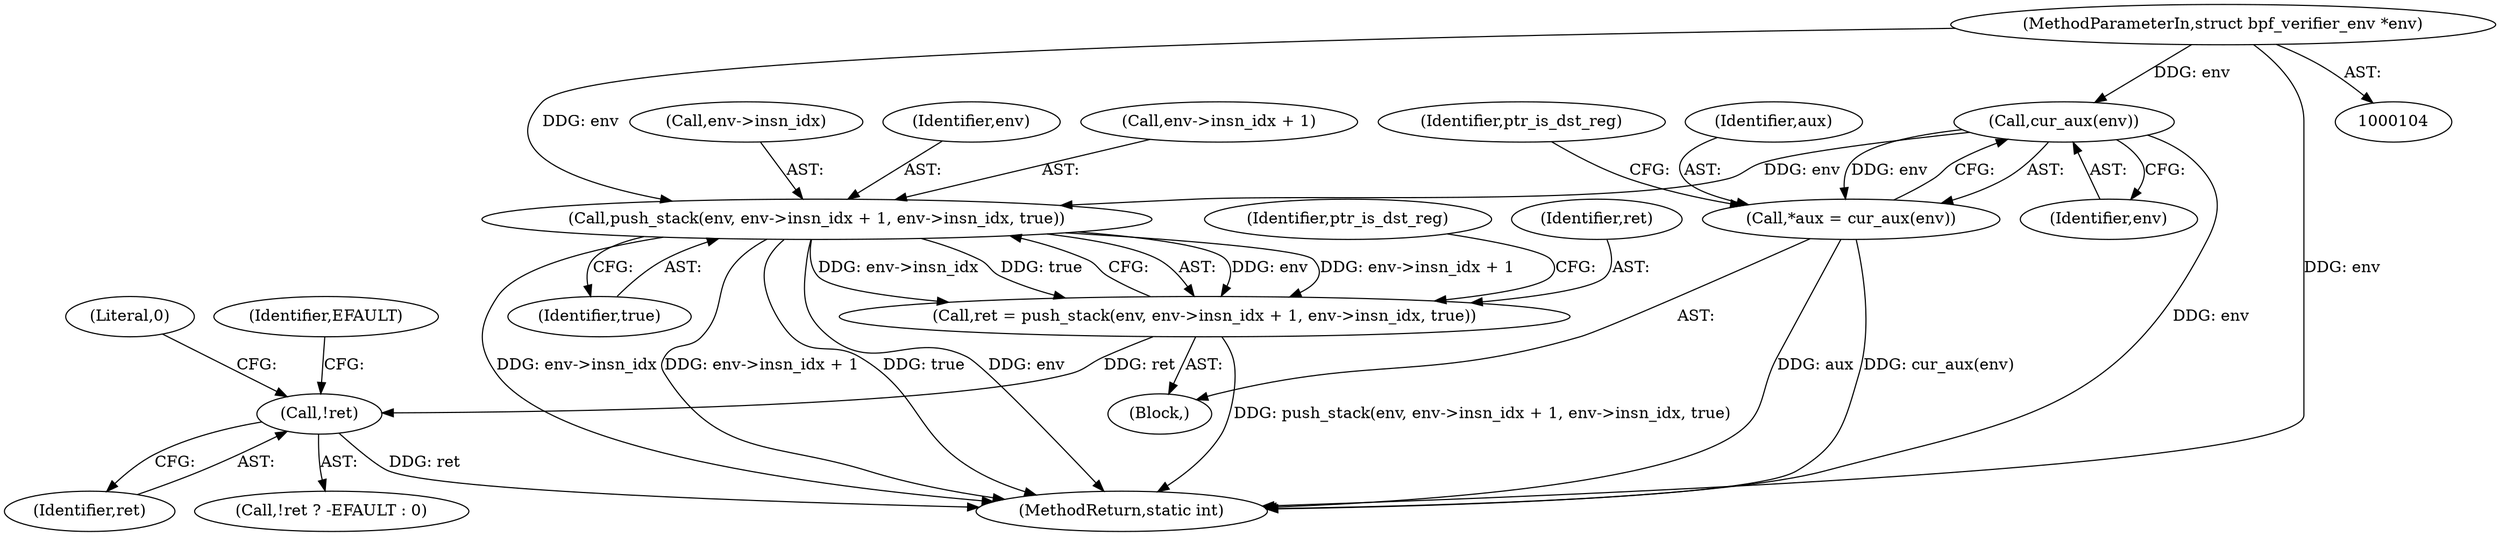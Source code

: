 digraph "0_linux_d3bd7413e0ca40b60cf60d4003246d067cafdeda_0@pointer" {
"1000120" [label="(Call,cur_aux(env))"];
"1000105" [label="(MethodParameterIn,struct bpf_verifier_env *env)"];
"1000118" [label="(Call,*aux = cur_aux(env))"];
"1000223" [label="(Call,push_stack(env, env->insn_idx + 1, env->insn_idx, true))"];
"1000221" [label="(Call,ret = push_stack(env, env->insn_idx + 1, env->insn_idx, true))"];
"1000243" [label="(Call,!ret)"];
"1000246" [label="(Identifier,EFAULT)"];
"1000110" [label="(Block,)"];
"1000236" [label="(Identifier,ptr_is_dst_reg)"];
"1000233" [label="(Identifier,true)"];
"1000223" [label="(Call,push_stack(env, env->insn_idx + 1, env->insn_idx, true))"];
"1000119" [label="(Identifier,aux)"];
"1000243" [label="(Call,!ret)"];
"1000121" [label="(Identifier,env)"];
"1000230" [label="(Call,env->insn_idx)"];
"1000224" [label="(Identifier,env)"];
"1000124" [label="(Identifier,ptr_is_dst_reg)"];
"1000118" [label="(Call,*aux = cur_aux(env))"];
"1000242" [label="(Call,!ret ? -EFAULT : 0)"];
"1000248" [label="(MethodReturn,static int)"];
"1000222" [label="(Identifier,ret)"];
"1000247" [label="(Literal,0)"];
"1000225" [label="(Call,env->insn_idx + 1)"];
"1000221" [label="(Call,ret = push_stack(env, env->insn_idx + 1, env->insn_idx, true))"];
"1000120" [label="(Call,cur_aux(env))"];
"1000105" [label="(MethodParameterIn,struct bpf_verifier_env *env)"];
"1000244" [label="(Identifier,ret)"];
"1000120" -> "1000118"  [label="AST: "];
"1000120" -> "1000121"  [label="CFG: "];
"1000121" -> "1000120"  [label="AST: "];
"1000118" -> "1000120"  [label="CFG: "];
"1000120" -> "1000248"  [label="DDG: env"];
"1000120" -> "1000118"  [label="DDG: env"];
"1000105" -> "1000120"  [label="DDG: env"];
"1000120" -> "1000223"  [label="DDG: env"];
"1000105" -> "1000104"  [label="AST: "];
"1000105" -> "1000248"  [label="DDG: env"];
"1000105" -> "1000223"  [label="DDG: env"];
"1000118" -> "1000110"  [label="AST: "];
"1000119" -> "1000118"  [label="AST: "];
"1000124" -> "1000118"  [label="CFG: "];
"1000118" -> "1000248"  [label="DDG: cur_aux(env)"];
"1000118" -> "1000248"  [label="DDG: aux"];
"1000223" -> "1000221"  [label="AST: "];
"1000223" -> "1000233"  [label="CFG: "];
"1000224" -> "1000223"  [label="AST: "];
"1000225" -> "1000223"  [label="AST: "];
"1000230" -> "1000223"  [label="AST: "];
"1000233" -> "1000223"  [label="AST: "];
"1000221" -> "1000223"  [label="CFG: "];
"1000223" -> "1000248"  [label="DDG: env->insn_idx + 1"];
"1000223" -> "1000248"  [label="DDG: true"];
"1000223" -> "1000248"  [label="DDG: env->insn_idx"];
"1000223" -> "1000248"  [label="DDG: env"];
"1000223" -> "1000221"  [label="DDG: env"];
"1000223" -> "1000221"  [label="DDG: env->insn_idx + 1"];
"1000223" -> "1000221"  [label="DDG: env->insn_idx"];
"1000223" -> "1000221"  [label="DDG: true"];
"1000221" -> "1000110"  [label="AST: "];
"1000222" -> "1000221"  [label="AST: "];
"1000236" -> "1000221"  [label="CFG: "];
"1000221" -> "1000248"  [label="DDG: push_stack(env, env->insn_idx + 1, env->insn_idx, true)"];
"1000221" -> "1000243"  [label="DDG: ret"];
"1000243" -> "1000242"  [label="AST: "];
"1000243" -> "1000244"  [label="CFG: "];
"1000244" -> "1000243"  [label="AST: "];
"1000246" -> "1000243"  [label="CFG: "];
"1000247" -> "1000243"  [label="CFG: "];
"1000243" -> "1000248"  [label="DDG: ret"];
}
